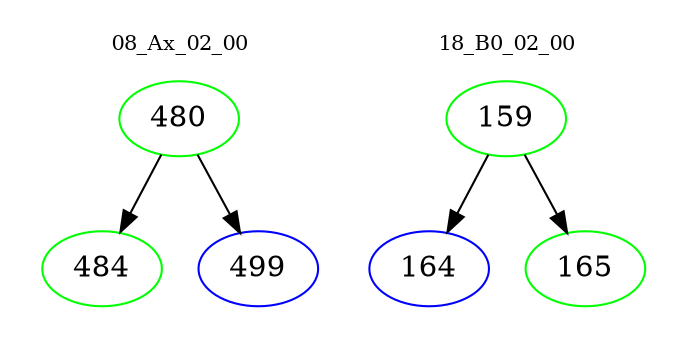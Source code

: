 digraph{
subgraph cluster_0 {
color = white
label = "08_Ax_02_00";
fontsize=10;
T0_480 [label="480", color="green"]
T0_480 -> T0_484 [color="black"]
T0_484 [label="484", color="green"]
T0_480 -> T0_499 [color="black"]
T0_499 [label="499", color="blue"]
}
subgraph cluster_1 {
color = white
label = "18_B0_02_00";
fontsize=10;
T1_159 [label="159", color="green"]
T1_159 -> T1_164 [color="black"]
T1_164 [label="164", color="blue"]
T1_159 -> T1_165 [color="black"]
T1_165 [label="165", color="green"]
}
}
